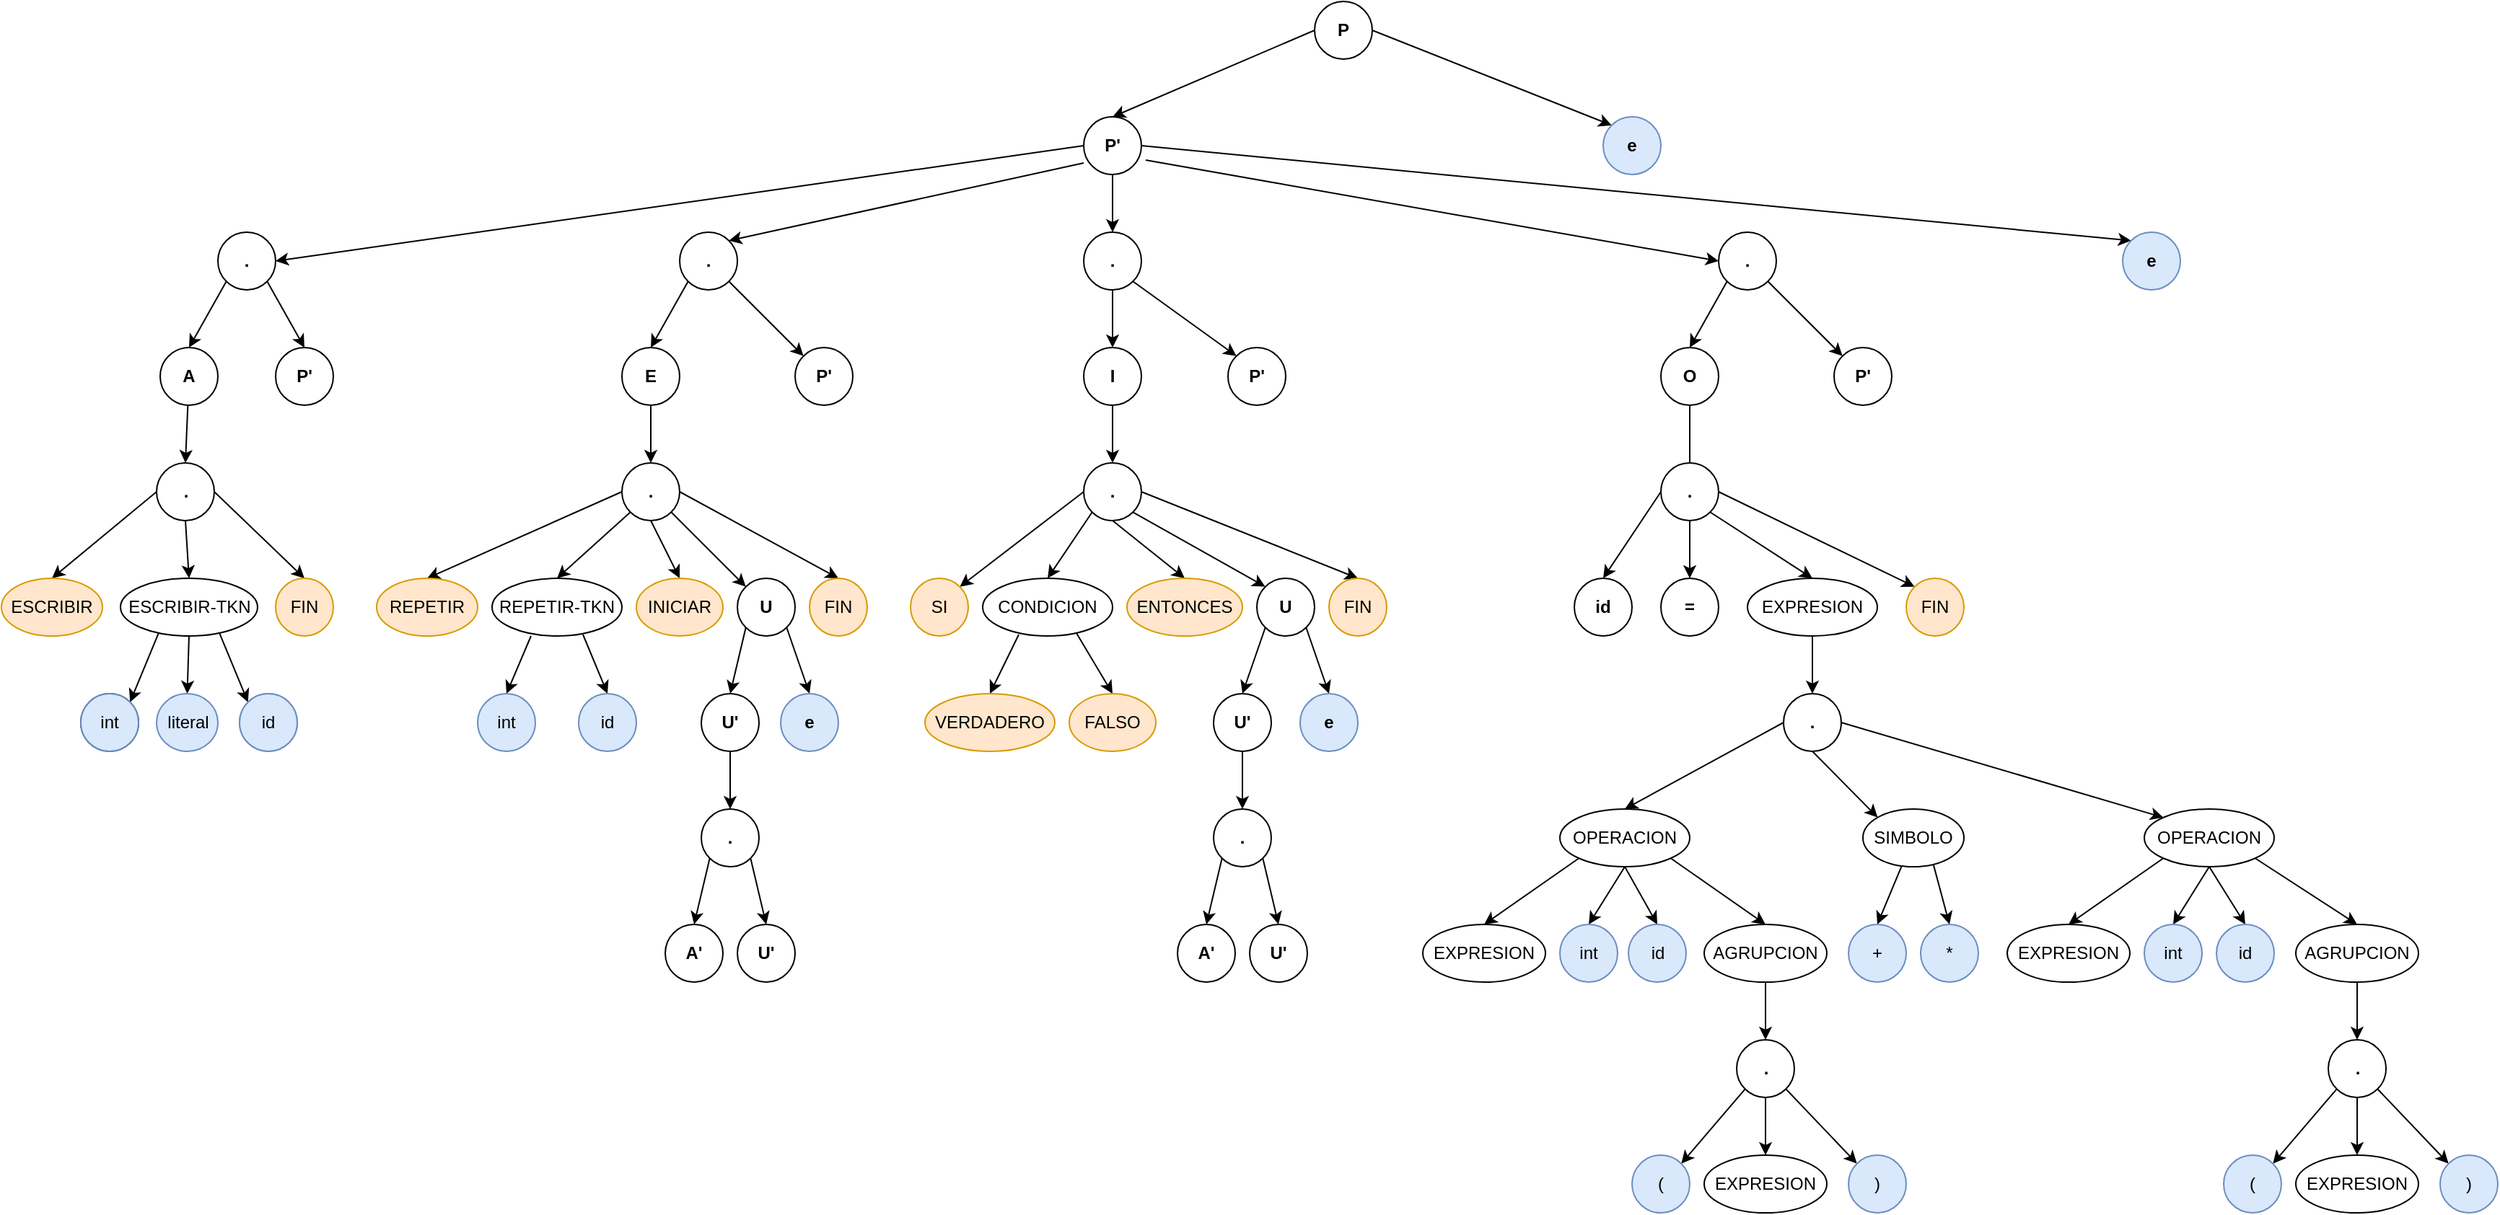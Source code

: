 <mxfile version="15.4.0" type="device"><diagram id="zsmlD6qf9b841eX2J9_j" name="Página-1"><mxGraphModel dx="1702" dy="494" grid="1" gridSize="10" guides="1" tooltips="1" connect="1" arrows="1" fold="1" page="1" pageScale="1" pageWidth="850" pageHeight="1100" math="0" shadow="0"><root><mxCell id="0"/><mxCell id="1" parent="0"/><mxCell id="cX7dGSH1_FlBRw3Nh-v5-21" style="rounded=0;orthogonalLoop=1;jettySize=auto;html=1;entryX=0.5;entryY=0;entryDx=0;entryDy=0;exitX=0;exitY=0.5;exitDx=0;exitDy=0;" edge="1" parent="1" source="cX7dGSH1_FlBRw3Nh-v5-1" target="cX7dGSH1_FlBRw3Nh-v5-20"><mxGeometry relative="1" as="geometry"/></mxCell><mxCell id="cX7dGSH1_FlBRw3Nh-v5-191" style="edgeStyle=none;rounded=0;orthogonalLoop=1;jettySize=auto;html=1;exitX=1;exitY=0.5;exitDx=0;exitDy=0;entryX=0;entryY=0;entryDx=0;entryDy=0;" edge="1" parent="1" source="cX7dGSH1_FlBRw3Nh-v5-1" target="cX7dGSH1_FlBRw3Nh-v5-190"><mxGeometry relative="1" as="geometry"/></mxCell><mxCell id="cX7dGSH1_FlBRw3Nh-v5-1" value="P" style="ellipse;whiteSpace=wrap;html=1;aspect=fixed;fontStyle=1" vertex="1" parent="1"><mxGeometry x="320" y="80" width="40" height="40" as="geometry"/></mxCell><mxCell id="cX7dGSH1_FlBRw3Nh-v5-126" style="edgeStyle=none;rounded=0;orthogonalLoop=1;jettySize=auto;html=1;exitX=0;exitY=0.5;exitDx=0;exitDy=0;entryX=0.5;entryY=0;entryDx=0;entryDy=0;" edge="1" parent="1" source="cX7dGSH1_FlBRw3Nh-v5-212" target="cX7dGSH1_FlBRw3Nh-v5-120"><mxGeometry relative="1" as="geometry"/></mxCell><mxCell id="cX7dGSH1_FlBRw3Nh-v5-127" style="edgeStyle=none;rounded=0;orthogonalLoop=1;jettySize=auto;html=1;exitX=0.5;exitY=1;exitDx=0;exitDy=0;entryX=0.5;entryY=0;entryDx=0;entryDy=0;startArrow=none;" edge="1" parent="1" source="cX7dGSH1_FlBRw3Nh-v5-212" target="cX7dGSH1_FlBRw3Nh-v5-121"><mxGeometry relative="1" as="geometry"><mxPoint x="600" y="360" as="sourcePoint"/></mxGeometry></mxCell><mxCell id="cX7dGSH1_FlBRw3Nh-v5-128" style="edgeStyle=none;rounded=0;orthogonalLoop=1;jettySize=auto;html=1;exitX=1;exitY=1;exitDx=0;exitDy=0;entryX=0.5;entryY=0;entryDx=0;entryDy=0;" edge="1" parent="1" source="cX7dGSH1_FlBRw3Nh-v5-212" target="cX7dGSH1_FlBRw3Nh-v5-122"><mxGeometry relative="1" as="geometry"/></mxCell><mxCell id="cX7dGSH1_FlBRw3Nh-v5-129" style="edgeStyle=none;rounded=0;orthogonalLoop=1;jettySize=auto;html=1;entryX=0;entryY=0;entryDx=0;entryDy=0;exitX=1;exitY=0.5;exitDx=0;exitDy=0;" edge="1" parent="1" source="cX7dGSH1_FlBRw3Nh-v5-212" target="cX7dGSH1_FlBRw3Nh-v5-123"><mxGeometry relative="1" as="geometry"/></mxCell><mxCell id="cX7dGSH1_FlBRw3Nh-v5-9" value="O" style="ellipse;whiteSpace=wrap;html=1;aspect=fixed;fontStyle=1" vertex="1" parent="1"><mxGeometry x="560" y="320" width="40" height="40" as="geometry"/></mxCell><mxCell id="cX7dGSH1_FlBRw3Nh-v5-10" value="P'" style="ellipse;whiteSpace=wrap;html=1;aspect=fixed;fontStyle=1" vertex="1" parent="1"><mxGeometry x="680" y="320" width="40" height="40" as="geometry"/></mxCell><mxCell id="cX7dGSH1_FlBRw3Nh-v5-97" style="edgeStyle=none;rounded=0;orthogonalLoop=1;jettySize=auto;html=1;exitX=0;exitY=0.5;exitDx=0;exitDy=0;entryX=1;entryY=0;entryDx=0;entryDy=0;" edge="1" parent="1" source="cX7dGSH1_FlBRw3Nh-v5-210" target="cX7dGSH1_FlBRw3Nh-v5-76"><mxGeometry relative="1" as="geometry"/></mxCell><mxCell id="cX7dGSH1_FlBRw3Nh-v5-98" style="edgeStyle=none;rounded=0;orthogonalLoop=1;jettySize=auto;html=1;exitX=0;exitY=1;exitDx=0;exitDy=0;entryX=0.5;entryY=0;entryDx=0;entryDy=0;" edge="1" parent="1" source="cX7dGSH1_FlBRw3Nh-v5-210" target="cX7dGSH1_FlBRw3Nh-v5-77"><mxGeometry relative="1" as="geometry"/></mxCell><mxCell id="cX7dGSH1_FlBRw3Nh-v5-99" style="edgeStyle=none;rounded=0;orthogonalLoop=1;jettySize=auto;html=1;exitX=0.5;exitY=1;exitDx=0;exitDy=0;entryX=0.5;entryY=0;entryDx=0;entryDy=0;" edge="1" parent="1" source="cX7dGSH1_FlBRw3Nh-v5-210" target="cX7dGSH1_FlBRw3Nh-v5-78"><mxGeometry relative="1" as="geometry"/></mxCell><mxCell id="cX7dGSH1_FlBRw3Nh-v5-100" style="edgeStyle=none;rounded=0;orthogonalLoop=1;jettySize=auto;html=1;entryX=0.5;entryY=0;entryDx=0;entryDy=0;exitX=1;exitY=0.5;exitDx=0;exitDy=0;" edge="1" parent="1" source="cX7dGSH1_FlBRw3Nh-v5-210" target="cX7dGSH1_FlBRw3Nh-v5-81"><mxGeometry relative="1" as="geometry"/></mxCell><mxCell id="cX7dGSH1_FlBRw3Nh-v5-101" style="edgeStyle=none;rounded=0;orthogonalLoop=1;jettySize=auto;html=1;exitX=1;exitY=1;exitDx=0;exitDy=0;entryX=0;entryY=0;entryDx=0;entryDy=0;" edge="1" parent="1" source="cX7dGSH1_FlBRw3Nh-v5-210" target="cX7dGSH1_FlBRw3Nh-v5-167"><mxGeometry relative="1" as="geometry"><mxPoint x="285.858" y="405.858" as="targetPoint"/></mxGeometry></mxCell><mxCell id="cX7dGSH1_FlBRw3Nh-v5-211" style="edgeStyle=none;rounded=0;orthogonalLoop=1;jettySize=auto;html=1;entryX=0.5;entryY=0;entryDx=0;entryDy=0;" edge="1" parent="1" source="cX7dGSH1_FlBRw3Nh-v5-11" target="cX7dGSH1_FlBRw3Nh-v5-210"><mxGeometry relative="1" as="geometry"/></mxCell><mxCell id="cX7dGSH1_FlBRw3Nh-v5-11" value="I" style="ellipse;whiteSpace=wrap;html=1;aspect=fixed;fontStyle=1" vertex="1" parent="1"><mxGeometry x="160" y="320" width="40" height="40" as="geometry"/></mxCell><mxCell id="cX7dGSH1_FlBRw3Nh-v5-60" style="edgeStyle=none;rounded=0;orthogonalLoop=1;jettySize=auto;html=1;entryX=0.5;entryY=0;entryDx=0;entryDy=0;exitX=0;exitY=1;exitDx=0;exitDy=0;" edge="1" parent="1" source="cX7dGSH1_FlBRw3Nh-v5-12" target="cX7dGSH1_FlBRw3Nh-v5-205"><mxGeometry relative="1" as="geometry"><mxPoint x="-70" y="514" as="sourcePoint"/><mxPoint x="-90" y="560" as="targetPoint"/></mxGeometry></mxCell><mxCell id="cX7dGSH1_FlBRw3Nh-v5-164" style="edgeStyle=none;rounded=0;orthogonalLoop=1;jettySize=auto;html=1;entryX=0.5;entryY=0;entryDx=0;entryDy=0;exitX=1;exitY=1;exitDx=0;exitDy=0;" edge="1" parent="1" source="cX7dGSH1_FlBRw3Nh-v5-12" target="cX7dGSH1_FlBRw3Nh-v5-69"><mxGeometry relative="1" as="geometry"><mxPoint x="-50" y="530" as="sourcePoint"/></mxGeometry></mxCell><mxCell id="cX7dGSH1_FlBRw3Nh-v5-12" value="U" style="ellipse;whiteSpace=wrap;html=1;aspect=fixed;fontStyle=1" vertex="1" parent="1"><mxGeometry x="-80" y="480" width="40" height="40" as="geometry"/></mxCell><mxCell id="cX7dGSH1_FlBRw3Nh-v5-34" style="edgeStyle=none;rounded=0;orthogonalLoop=1;jettySize=auto;html=1;exitX=0;exitY=0.5;exitDx=0;exitDy=0;entryX=0.5;entryY=0;entryDx=0;entryDy=0;" edge="1" parent="1" source="cX7dGSH1_FlBRw3Nh-v5-196" target="cX7dGSH1_FlBRw3Nh-v5-31"><mxGeometry relative="1" as="geometry"/></mxCell><mxCell id="cX7dGSH1_FlBRw3Nh-v5-36" style="edgeStyle=none;rounded=0;orthogonalLoop=1;jettySize=auto;html=1;exitX=0.5;exitY=1;exitDx=0;exitDy=0;entryX=0.5;entryY=0;entryDx=0;entryDy=0;" edge="1" parent="1" source="cX7dGSH1_FlBRw3Nh-v5-196" target="cX7dGSH1_FlBRw3Nh-v5-32"><mxGeometry relative="1" as="geometry"/></mxCell><mxCell id="cX7dGSH1_FlBRw3Nh-v5-37" style="edgeStyle=none;rounded=0;orthogonalLoop=1;jettySize=auto;html=1;exitX=1;exitY=0.5;exitDx=0;exitDy=0;entryX=0.5;entryY=0;entryDx=0;entryDy=0;" edge="1" parent="1" source="cX7dGSH1_FlBRw3Nh-v5-196" target="cX7dGSH1_FlBRw3Nh-v5-33"><mxGeometry relative="1" as="geometry"/></mxCell><mxCell id="cX7dGSH1_FlBRw3Nh-v5-197" style="edgeStyle=none;rounded=0;orthogonalLoop=1;jettySize=auto;html=1;entryX=0.5;entryY=0;entryDx=0;entryDy=0;" edge="1" parent="1" source="cX7dGSH1_FlBRw3Nh-v5-14" target="cX7dGSH1_FlBRw3Nh-v5-196"><mxGeometry relative="1" as="geometry"/></mxCell><mxCell id="cX7dGSH1_FlBRw3Nh-v5-14" value="A" style="ellipse;whiteSpace=wrap;html=1;aspect=fixed;fontStyle=1" vertex="1" parent="1"><mxGeometry x="-480" y="320" width="40" height="40" as="geometry"/></mxCell><mxCell id="cX7dGSH1_FlBRw3Nh-v5-15" value="P'" style="ellipse;whiteSpace=wrap;html=1;aspect=fixed;fontStyle=1" vertex="1" parent="1"><mxGeometry x="-400" y="320" width="40" height="40" as="geometry"/></mxCell><mxCell id="cX7dGSH1_FlBRw3Nh-v5-124" style="edgeStyle=none;rounded=0;orthogonalLoop=1;jettySize=auto;html=1;exitX=0;exitY=1;exitDx=0;exitDy=0;entryX=0.5;entryY=0;entryDx=0;entryDy=0;" edge="1" parent="1" source="cX7dGSH1_FlBRw3Nh-v5-16" target="cX7dGSH1_FlBRw3Nh-v5-9"><mxGeometry relative="1" as="geometry"/></mxCell><mxCell id="cX7dGSH1_FlBRw3Nh-v5-125" style="edgeStyle=none;rounded=0;orthogonalLoop=1;jettySize=auto;html=1;exitX=1;exitY=1;exitDx=0;exitDy=0;entryX=0;entryY=0;entryDx=0;entryDy=0;" edge="1" parent="1" source="cX7dGSH1_FlBRw3Nh-v5-16" target="cX7dGSH1_FlBRw3Nh-v5-10"><mxGeometry relative="1" as="geometry"/></mxCell><mxCell id="cX7dGSH1_FlBRw3Nh-v5-16" value="." style="ellipse;whiteSpace=wrap;html=1;aspect=fixed;fontStyle=1" vertex="1" parent="1"><mxGeometry x="600" y="240" width="40" height="40" as="geometry"/></mxCell><mxCell id="cX7dGSH1_FlBRw3Nh-v5-95" style="edgeStyle=none;rounded=0;orthogonalLoop=1;jettySize=auto;html=1;entryX=0.5;entryY=0;entryDx=0;entryDy=0;" edge="1" parent="1" source="cX7dGSH1_FlBRw3Nh-v5-17" target="cX7dGSH1_FlBRw3Nh-v5-11"><mxGeometry relative="1" as="geometry"/></mxCell><mxCell id="cX7dGSH1_FlBRw3Nh-v5-118" style="edgeStyle=none;rounded=0;orthogonalLoop=1;jettySize=auto;html=1;exitX=1;exitY=1;exitDx=0;exitDy=0;entryX=0;entryY=0;entryDx=0;entryDy=0;" edge="1" parent="1" source="cX7dGSH1_FlBRw3Nh-v5-17" target="cX7dGSH1_FlBRw3Nh-v5-94"><mxGeometry relative="1" as="geometry"/></mxCell><mxCell id="cX7dGSH1_FlBRw3Nh-v5-17" value="." style="ellipse;whiteSpace=wrap;html=1;aspect=fixed;fontStyle=1" vertex="1" parent="1"><mxGeometry x="160" y="240" width="40" height="40" as="geometry"/></mxCell><mxCell id="cX7dGSH1_FlBRw3Nh-v5-64" style="edgeStyle=none;rounded=0;orthogonalLoop=1;jettySize=auto;html=1;exitX=0;exitY=1;exitDx=0;exitDy=0;entryX=0.5;entryY=0;entryDx=0;entryDy=0;" edge="1" parent="1" source="cX7dGSH1_FlBRw3Nh-v5-18" target="cX7dGSH1_FlBRw3Nh-v5-43"><mxGeometry relative="1" as="geometry"/></mxCell><mxCell id="cX7dGSH1_FlBRw3Nh-v5-65" style="edgeStyle=none;rounded=0;orthogonalLoop=1;jettySize=auto;html=1;exitX=1;exitY=1;exitDx=0;exitDy=0;entryX=0;entryY=0;entryDx=0;entryDy=0;" edge="1" parent="1" source="cX7dGSH1_FlBRw3Nh-v5-18" target="cX7dGSH1_FlBRw3Nh-v5-44"><mxGeometry relative="1" as="geometry"/></mxCell><mxCell id="cX7dGSH1_FlBRw3Nh-v5-18" value="." style="ellipse;whiteSpace=wrap;html=1;aspect=fixed;fontStyle=1" vertex="1" parent="1"><mxGeometry x="-120" y="240" width="40" height="40" as="geometry"/></mxCell><mxCell id="cX7dGSH1_FlBRw3Nh-v5-38" style="edgeStyle=none;rounded=0;orthogonalLoop=1;jettySize=auto;html=1;exitX=0;exitY=1;exitDx=0;exitDy=0;entryX=0.5;entryY=0;entryDx=0;entryDy=0;" edge="1" parent="1" source="cX7dGSH1_FlBRw3Nh-v5-19" target="cX7dGSH1_FlBRw3Nh-v5-14"><mxGeometry relative="1" as="geometry"/></mxCell><mxCell id="cX7dGSH1_FlBRw3Nh-v5-39" style="edgeStyle=none;rounded=0;orthogonalLoop=1;jettySize=auto;html=1;exitX=1;exitY=1;exitDx=0;exitDy=0;entryX=0.5;entryY=0;entryDx=0;entryDy=0;" edge="1" parent="1" source="cX7dGSH1_FlBRw3Nh-v5-19" target="cX7dGSH1_FlBRw3Nh-v5-15"><mxGeometry relative="1" as="geometry"/></mxCell><mxCell id="cX7dGSH1_FlBRw3Nh-v5-19" value="." style="ellipse;whiteSpace=wrap;html=1;aspect=fixed;fontStyle=1" vertex="1" parent="1"><mxGeometry x="-440" y="240" width="40" height="40" as="geometry"/></mxCell><mxCell id="cX7dGSH1_FlBRw3Nh-v5-22" style="edgeStyle=none;rounded=0;orthogonalLoop=1;jettySize=auto;html=1;entryX=1;entryY=0;entryDx=0;entryDy=0;exitX=0;exitY=0.8;exitDx=0;exitDy=0;exitPerimeter=0;" edge="1" parent="1" source="cX7dGSH1_FlBRw3Nh-v5-20" target="cX7dGSH1_FlBRw3Nh-v5-18"><mxGeometry relative="1" as="geometry"><mxPoint x="120" y="220" as="sourcePoint"/></mxGeometry></mxCell><mxCell id="cX7dGSH1_FlBRw3Nh-v5-23" style="edgeStyle=none;rounded=0;orthogonalLoop=1;jettySize=auto;html=1;entryX=1;entryY=0.5;entryDx=0;entryDy=0;exitX=0;exitY=0.5;exitDx=0;exitDy=0;" edge="1" parent="1" source="cX7dGSH1_FlBRw3Nh-v5-20" target="cX7dGSH1_FlBRw3Nh-v5-19"><mxGeometry relative="1" as="geometry"/></mxCell><mxCell id="cX7dGSH1_FlBRw3Nh-v5-24" style="edgeStyle=none;rounded=0;orthogonalLoop=1;jettySize=auto;html=1;exitX=0.5;exitY=1;exitDx=0;exitDy=0;entryX=0.5;entryY=0;entryDx=0;entryDy=0;" edge="1" parent="1" source="cX7dGSH1_FlBRw3Nh-v5-20" target="cX7dGSH1_FlBRw3Nh-v5-17"><mxGeometry relative="1" as="geometry"/></mxCell><mxCell id="cX7dGSH1_FlBRw3Nh-v5-25" style="edgeStyle=none;rounded=0;orthogonalLoop=1;jettySize=auto;html=1;entryX=0;entryY=0.5;entryDx=0;entryDy=0;exitX=1.075;exitY=0.75;exitDx=0;exitDy=0;exitPerimeter=0;" edge="1" parent="1" source="cX7dGSH1_FlBRw3Nh-v5-20" target="cX7dGSH1_FlBRw3Nh-v5-16"><mxGeometry relative="1" as="geometry"/></mxCell><mxCell id="cX7dGSH1_FlBRw3Nh-v5-162" style="edgeStyle=none;rounded=0;orthogonalLoop=1;jettySize=auto;html=1;exitX=1;exitY=0.5;exitDx=0;exitDy=0;entryX=0;entryY=0;entryDx=0;entryDy=0;" edge="1" parent="1" source="cX7dGSH1_FlBRw3Nh-v5-20" target="cX7dGSH1_FlBRw3Nh-v5-161"><mxGeometry relative="1" as="geometry"><mxPoint x="740" y="240" as="targetPoint"/></mxGeometry></mxCell><mxCell id="cX7dGSH1_FlBRw3Nh-v5-20" value="P'" style="ellipse;whiteSpace=wrap;html=1;aspect=fixed;fontStyle=1" vertex="1" parent="1"><mxGeometry x="160" y="160" width="40" height="40" as="geometry"/></mxCell><mxCell id="cX7dGSH1_FlBRw3Nh-v5-31" value="ESCRIBIR" style="ellipse;whiteSpace=wrap;html=1;shadow=0;fontFamily=Helvetica;fontSize=12;fontColor=#000000;align=center;strokeColor=#d79b00;fillColor=#ffe6cc;" vertex="1" parent="1"><mxGeometry x="-590" y="480" width="70" height="40" as="geometry"/></mxCell><mxCell id="cX7dGSH1_FlBRw3Nh-v5-51" style="edgeStyle=none;rounded=0;orthogonalLoop=1;jettySize=auto;html=1;exitX=0.25;exitY=1;exitDx=0;exitDy=0;entryX=1;entryY=0;entryDx=0;entryDy=0;" edge="1" parent="1" source="cX7dGSH1_FlBRw3Nh-v5-32" target="cX7dGSH1_FlBRw3Nh-v5-56"><mxGeometry relative="1" as="geometry"/></mxCell><mxCell id="cX7dGSH1_FlBRw3Nh-v5-52" style="edgeStyle=none;rounded=0;orthogonalLoop=1;jettySize=auto;html=1;exitX=0.5;exitY=1;exitDx=0;exitDy=0;entryX=0.5;entryY=0;entryDx=0;entryDy=0;" edge="1" parent="1" source="cX7dGSH1_FlBRw3Nh-v5-32" target="cX7dGSH1_FlBRw3Nh-v5-48"><mxGeometry relative="1" as="geometry"/></mxCell><mxCell id="cX7dGSH1_FlBRw3Nh-v5-53" style="edgeStyle=none;rounded=0;orthogonalLoop=1;jettySize=auto;html=1;exitX=0.75;exitY=1;exitDx=0;exitDy=0;entryX=0;entryY=0;entryDx=0;entryDy=0;" edge="1" parent="1" source="cX7dGSH1_FlBRw3Nh-v5-32" target="cX7dGSH1_FlBRw3Nh-v5-61"><mxGeometry relative="1" as="geometry"/></mxCell><mxCell id="cX7dGSH1_FlBRw3Nh-v5-32" value="ESCRIBIR-TKN" style="ellipse;whiteSpace=wrap;html=1;shadow=0;fontFamily=Helvetica;fontSize=12;fontColor=#000000;align=center;strokeColor=#000000;fillColor=#ffffff;gradientColor=#ffffff;" vertex="1" parent="1"><mxGeometry x="-507.5" y="480" width="95" height="40" as="geometry"/></mxCell><mxCell id="cX7dGSH1_FlBRw3Nh-v5-33" value="FIN" style="ellipse;whiteSpace=wrap;html=1;shadow=0;fontFamily=Helvetica;fontSize=12;fontColor=#000000;align=center;strokeColor=#d79b00;fillColor=#ffe6cc;" vertex="1" parent="1"><mxGeometry x="-400" y="480" width="40" height="40" as="geometry"/></mxCell><mxCell id="cX7dGSH1_FlBRw3Nh-v5-40" style="edgeStyle=none;rounded=0;orthogonalLoop=1;jettySize=auto;html=1;exitX=0;exitY=0.5;exitDx=0;exitDy=0;entryX=0.5;entryY=0;entryDx=0;entryDy=0;" edge="1" parent="1" source="cX7dGSH1_FlBRw3Nh-v5-198" target="cX7dGSH1_FlBRw3Nh-v5-45"><mxGeometry relative="1" as="geometry"/></mxCell><mxCell id="cX7dGSH1_FlBRw3Nh-v5-41" style="edgeStyle=none;rounded=0;orthogonalLoop=1;jettySize=auto;html=1;exitX=0;exitY=1;exitDx=0;exitDy=0;entryX=0.5;entryY=0;entryDx=0;entryDy=0;" edge="1" parent="1" source="cX7dGSH1_FlBRw3Nh-v5-198" target="cX7dGSH1_FlBRw3Nh-v5-46"><mxGeometry relative="1" as="geometry"/></mxCell><mxCell id="cX7dGSH1_FlBRw3Nh-v5-42" style="edgeStyle=none;rounded=0;orthogonalLoop=1;jettySize=auto;html=1;exitX=0.5;exitY=1;exitDx=0;exitDy=0;entryX=0.5;entryY=0;entryDx=0;entryDy=0;" edge="1" parent="1" source="cX7dGSH1_FlBRw3Nh-v5-198" target="cX7dGSH1_FlBRw3Nh-v5-47"><mxGeometry relative="1" as="geometry"/></mxCell><mxCell id="cX7dGSH1_FlBRw3Nh-v5-74" style="edgeStyle=none;rounded=0;orthogonalLoop=1;jettySize=auto;html=1;exitX=1;exitY=1;exitDx=0;exitDy=0;entryX=0;entryY=0;entryDx=0;entryDy=0;" edge="1" parent="1" source="cX7dGSH1_FlBRw3Nh-v5-198" target="cX7dGSH1_FlBRw3Nh-v5-12"><mxGeometry relative="1" as="geometry"/></mxCell><mxCell id="cX7dGSH1_FlBRw3Nh-v5-75" style="edgeStyle=none;rounded=0;orthogonalLoop=1;jettySize=auto;html=1;entryX=0.5;entryY=0;entryDx=0;entryDy=0;exitX=1;exitY=0.5;exitDx=0;exitDy=0;" edge="1" parent="1" source="cX7dGSH1_FlBRw3Nh-v5-198" target="cX7dGSH1_FlBRw3Nh-v5-58"><mxGeometry relative="1" as="geometry"/></mxCell><mxCell id="cX7dGSH1_FlBRw3Nh-v5-200" style="edgeStyle=none;rounded=0;orthogonalLoop=1;jettySize=auto;html=1;entryX=0.5;entryY=0;entryDx=0;entryDy=0;" edge="1" parent="1" source="cX7dGSH1_FlBRw3Nh-v5-43" target="cX7dGSH1_FlBRw3Nh-v5-198"><mxGeometry relative="1" as="geometry"/></mxCell><mxCell id="cX7dGSH1_FlBRw3Nh-v5-43" value="E" style="ellipse;whiteSpace=wrap;html=1;aspect=fixed;fontStyle=1" vertex="1" parent="1"><mxGeometry x="-160" y="320" width="40" height="40" as="geometry"/></mxCell><mxCell id="cX7dGSH1_FlBRw3Nh-v5-44" value="P'" style="ellipse;whiteSpace=wrap;html=1;aspect=fixed;fontStyle=1" vertex="1" parent="1"><mxGeometry x="-40" y="320" width="40" height="40" as="geometry"/></mxCell><mxCell id="cX7dGSH1_FlBRw3Nh-v5-45" value="REPETIR" style="ellipse;whiteSpace=wrap;html=1;shadow=0;fontFamily=Helvetica;fontSize=12;fontColor=#000000;align=center;strokeColor=#d79b00;fillColor=#ffe6cc;" vertex="1" parent="1"><mxGeometry x="-330" y="480" width="70" height="40" as="geometry"/></mxCell><mxCell id="cX7dGSH1_FlBRw3Nh-v5-148" style="edgeStyle=none;rounded=0;orthogonalLoop=1;jettySize=auto;html=1;exitX=0.3;exitY=1;exitDx=0;exitDy=0;entryX=0.5;entryY=0;entryDx=0;entryDy=0;exitPerimeter=0;" edge="1" parent="1" source="cX7dGSH1_FlBRw3Nh-v5-46" target="cX7dGSH1_FlBRw3Nh-v5-62"><mxGeometry relative="1" as="geometry"/></mxCell><mxCell id="cX7dGSH1_FlBRw3Nh-v5-149" style="edgeStyle=none;rounded=0;orthogonalLoop=1;jettySize=auto;html=1;entryX=0.5;entryY=0;entryDx=0;entryDy=0;exitX=0.7;exitY=0.975;exitDx=0;exitDy=0;exitPerimeter=0;" edge="1" parent="1" source="cX7dGSH1_FlBRw3Nh-v5-46" target="cX7dGSH1_FlBRw3Nh-v5-63"><mxGeometry relative="1" as="geometry"/></mxCell><mxCell id="cX7dGSH1_FlBRw3Nh-v5-46" value="REPETIR-TKN" style="ellipse;whiteSpace=wrap;html=1;shadow=0;fontFamily=Helvetica;fontSize=12;fontColor=#000000;align=center;strokeColor=#000000;fillColor=#ffffff;gradientColor=#ffffff;" vertex="1" parent="1"><mxGeometry x="-250" y="480" width="90" height="40" as="geometry"/></mxCell><mxCell id="cX7dGSH1_FlBRw3Nh-v5-47" value="INICIAR" style="ellipse;whiteSpace=wrap;html=1;shadow=0;fontFamily=Helvetica;fontSize=12;fontColor=#000000;align=center;strokeColor=#d79b00;fillColor=#ffe6cc;" vertex="1" parent="1"><mxGeometry x="-150" y="480" width="60" height="40" as="geometry"/></mxCell><mxCell id="cX7dGSH1_FlBRw3Nh-v5-48" value="literal" style="ellipse;whiteSpace=wrap;html=1;shadow=0;fontFamily=Helvetica;fontSize=12;align=center;strokeColor=#6c8ebf;fillColor=#dae8fc;" vertex="1" parent="1"><mxGeometry x="-482.5" y="560" width="42.5" height="40" as="geometry"/></mxCell><mxCell id="cX7dGSH1_FlBRw3Nh-v5-49" value="int" style="ellipse;whiteSpace=wrap;html=1;shadow=0;fontFamily=Helvetica;fontSize=12;fontColor=#000000;align=center;strokeColor=#000000;fillColor=#ffffff;" vertex="1" parent="1"><mxGeometry x="-535" y="560" width="40" height="40" as="geometry"/></mxCell><mxCell id="cX7dGSH1_FlBRw3Nh-v5-50" value="id" style="ellipse;whiteSpace=wrap;html=1;shadow=0;fontFamily=Helvetica;fontSize=12;align=center;strokeColor=#6c8ebf;fillColor=#dae8fc;" vertex="1" parent="1"><mxGeometry x="-425" y="560" width="40" height="40" as="geometry"/></mxCell><mxCell id="cX7dGSH1_FlBRw3Nh-v5-56" value="int" style="ellipse;whiteSpace=wrap;html=1;shadow=0;fontFamily=Helvetica;fontSize=12;align=center;strokeColor=#6c8ebf;fillColor=#dae8fc;" vertex="1" parent="1"><mxGeometry x="-535" y="560" width="40" height="40" as="geometry"/></mxCell><mxCell id="cX7dGSH1_FlBRw3Nh-v5-58" value="FIN" style="ellipse;whiteSpace=wrap;html=1;shadow=0;fontFamily=Helvetica;fontSize=12;fontColor=#000000;align=center;strokeColor=#d79b00;fillColor=#ffe6cc;" vertex="1" parent="1"><mxGeometry x="-30" y="480" width="40" height="40" as="geometry"/></mxCell><mxCell id="cX7dGSH1_FlBRw3Nh-v5-61" value="id" style="ellipse;whiteSpace=wrap;html=1;shadow=0;fontFamily=Helvetica;fontSize=12;align=center;strokeColor=#6c8ebf;fillColor=#dae8fc;" vertex="1" parent="1"><mxGeometry x="-425" y="560" width="40" height="40" as="geometry"/></mxCell><mxCell id="cX7dGSH1_FlBRw3Nh-v5-62" value="int" style="ellipse;whiteSpace=wrap;html=1;shadow=0;fontFamily=Helvetica;fontSize=12;align=center;strokeColor=#6c8ebf;fillColor=#dae8fc;" vertex="1" parent="1"><mxGeometry x="-260" y="560" width="40" height="40" as="geometry"/></mxCell><mxCell id="cX7dGSH1_FlBRw3Nh-v5-63" value="id" style="ellipse;whiteSpace=wrap;html=1;shadow=0;fontFamily=Helvetica;fontSize=12;align=center;strokeColor=#6c8ebf;fillColor=#dae8fc;" vertex="1" parent="1"><mxGeometry x="-190" y="560" width="40" height="40" as="geometry"/></mxCell><mxCell id="cX7dGSH1_FlBRw3Nh-v5-69" value="e" style="ellipse;whiteSpace=wrap;html=1;aspect=fixed;fontStyle=1;fillColor=#dae8fc;strokeColor=#6c8ebf;" vertex="1" parent="1"><mxGeometry x="-50" y="560" width="40" height="40" as="geometry"/></mxCell><mxCell id="cX7dGSH1_FlBRw3Nh-v5-76" value="SI" style="ellipse;whiteSpace=wrap;html=1;shadow=0;fontFamily=Helvetica;fontSize=12;fontColor=#000000;align=center;strokeColor=#d79b00;fillColor=#ffe6cc;" vertex="1" parent="1"><mxGeometry x="40" y="480" width="40" height="40" as="geometry"/></mxCell><mxCell id="cX7dGSH1_FlBRw3Nh-v5-91" style="edgeStyle=none;rounded=0;orthogonalLoop=1;jettySize=auto;html=1;exitX=0.278;exitY=0.975;exitDx=0;exitDy=0;entryX=0.5;entryY=0;entryDx=0;entryDy=0;exitPerimeter=0;" edge="1" parent="1" source="cX7dGSH1_FlBRw3Nh-v5-77" target="cX7dGSH1_FlBRw3Nh-v5-89"><mxGeometry relative="1" as="geometry"/></mxCell><mxCell id="cX7dGSH1_FlBRw3Nh-v5-92" style="edgeStyle=none;rounded=0;orthogonalLoop=1;jettySize=auto;html=1;exitX=0.722;exitY=0.95;exitDx=0;exitDy=0;entryX=0.5;entryY=0;entryDx=0;entryDy=0;exitPerimeter=0;" edge="1" parent="1" source="cX7dGSH1_FlBRw3Nh-v5-77" target="cX7dGSH1_FlBRw3Nh-v5-90"><mxGeometry relative="1" as="geometry"/></mxCell><mxCell id="cX7dGSH1_FlBRw3Nh-v5-77" value="CONDICION" style="ellipse;whiteSpace=wrap;html=1;shadow=0;fontFamily=Helvetica;fontSize=12;fontColor=#000000;align=center;strokeColor=#000000;fillColor=#ffffff;gradientColor=#ffffff;" vertex="1" parent="1"><mxGeometry x="90" y="480" width="90" height="40" as="geometry"/></mxCell><mxCell id="cX7dGSH1_FlBRw3Nh-v5-78" value="ENTONCES" style="ellipse;whiteSpace=wrap;html=1;shadow=0;fontFamily=Helvetica;fontSize=12;fontColor=#000000;align=center;strokeColor=#d79b00;fillColor=#ffe6cc;" vertex="1" parent="1"><mxGeometry x="190" y="480" width="80" height="40" as="geometry"/></mxCell><mxCell id="cX7dGSH1_FlBRw3Nh-v5-81" value="FIN" style="ellipse;whiteSpace=wrap;html=1;shadow=0;fontFamily=Helvetica;fontSize=12;fontColor=#000000;align=center;strokeColor=#d79b00;fillColor=#ffe6cc;" vertex="1" parent="1"><mxGeometry x="330" y="480" width="40" height="40" as="geometry"/></mxCell><mxCell id="cX7dGSH1_FlBRw3Nh-v5-89" value="VERDADERO" style="ellipse;whiteSpace=wrap;html=1;shadow=0;fontFamily=Helvetica;fontSize=12;fontColor=#000000;align=center;strokeColor=#d79b00;fillColor=#ffe6cc;" vertex="1" parent="1"><mxGeometry x="50" y="560" width="90" height="40" as="geometry"/></mxCell><mxCell id="cX7dGSH1_FlBRw3Nh-v5-90" value="FALSO" style="ellipse;whiteSpace=wrap;html=1;shadow=0;fontFamily=Helvetica;fontSize=12;fontColor=#000000;align=center;strokeColor=#d79b00;fillColor=#ffe6cc;" vertex="1" parent="1"><mxGeometry x="150" y="560" width="60" height="40" as="geometry"/></mxCell><mxCell id="cX7dGSH1_FlBRw3Nh-v5-94" value="P'" style="ellipse;whiteSpace=wrap;html=1;aspect=fixed;fontStyle=1" vertex="1" parent="1"><mxGeometry x="260" y="320" width="40" height="40" as="geometry"/></mxCell><mxCell id="cX7dGSH1_FlBRw3Nh-v5-120" value="id" style="ellipse;whiteSpace=wrap;html=1;aspect=fixed;fontStyle=1" vertex="1" parent="1"><mxGeometry x="500" y="480" width="40" height="40" as="geometry"/></mxCell><mxCell id="cX7dGSH1_FlBRw3Nh-v5-121" value="=" style="ellipse;whiteSpace=wrap;html=1;aspect=fixed;fontStyle=1" vertex="1" parent="1"><mxGeometry x="560" y="480" width="40" height="40" as="geometry"/></mxCell><mxCell id="cX7dGSH1_FlBRw3Nh-v5-133" style="edgeStyle=none;rounded=0;orthogonalLoop=1;jettySize=auto;html=1;exitX=0;exitY=0.5;exitDx=0;exitDy=0;entryX=0.5;entryY=0;entryDx=0;entryDy=0;" edge="1" parent="1" source="cX7dGSH1_FlBRw3Nh-v5-214" target="cX7dGSH1_FlBRw3Nh-v5-130"><mxGeometry relative="1" as="geometry"/></mxCell><mxCell id="cX7dGSH1_FlBRw3Nh-v5-134" style="edgeStyle=none;rounded=0;orthogonalLoop=1;jettySize=auto;html=1;entryX=0;entryY=0;entryDx=0;entryDy=0;exitX=0.5;exitY=1;exitDx=0;exitDy=0;" edge="1" parent="1" source="cX7dGSH1_FlBRw3Nh-v5-214" target="cX7dGSH1_FlBRw3Nh-v5-132"><mxGeometry relative="1" as="geometry"/></mxCell><mxCell id="cX7dGSH1_FlBRw3Nh-v5-135" style="edgeStyle=none;rounded=0;orthogonalLoop=1;jettySize=auto;html=1;exitX=1;exitY=0.5;exitDx=0;exitDy=0;entryX=0;entryY=0;entryDx=0;entryDy=0;" edge="1" parent="1" source="cX7dGSH1_FlBRw3Nh-v5-214" target="cX7dGSH1_FlBRw3Nh-v5-156"><mxGeometry relative="1" as="geometry"><mxPoint x="785" y="560" as="targetPoint"/></mxGeometry></mxCell><mxCell id="cX7dGSH1_FlBRw3Nh-v5-215" style="edgeStyle=none;rounded=0;orthogonalLoop=1;jettySize=auto;html=1;entryX=0.5;entryY=0;entryDx=0;entryDy=0;" edge="1" parent="1" source="cX7dGSH1_FlBRw3Nh-v5-122" target="cX7dGSH1_FlBRw3Nh-v5-214"><mxGeometry relative="1" as="geometry"/></mxCell><mxCell id="cX7dGSH1_FlBRw3Nh-v5-122" value="EXPRESION" style="ellipse;whiteSpace=wrap;html=1;shadow=0;fontFamily=Helvetica;fontSize=12;fontColor=#000000;align=center;strokeColor=#000000;fillColor=#ffffff;gradientColor=#ffffff;" vertex="1" parent="1"><mxGeometry x="620" y="480" width="90" height="40" as="geometry"/></mxCell><mxCell id="cX7dGSH1_FlBRw3Nh-v5-123" value="FIN" style="ellipse;whiteSpace=wrap;html=1;shadow=0;fontFamily=Helvetica;fontSize=12;fontColor=#000000;align=center;strokeColor=#d79b00;fillColor=#ffe6cc;" vertex="1" parent="1"><mxGeometry x="730" y="480" width="40" height="40" as="geometry"/></mxCell><mxCell id="cX7dGSH1_FlBRw3Nh-v5-141" style="edgeStyle=none;rounded=0;orthogonalLoop=1;jettySize=auto;html=1;entryX=0.5;entryY=0;entryDx=0;entryDy=0;exitX=1;exitY=1;exitDx=0;exitDy=0;" edge="1" parent="1" source="cX7dGSH1_FlBRw3Nh-v5-130" target="cX7dGSH1_FlBRw3Nh-v5-137"><mxGeometry relative="1" as="geometry"/></mxCell><mxCell id="cX7dGSH1_FlBRw3Nh-v5-142" style="edgeStyle=none;rounded=0;orthogonalLoop=1;jettySize=auto;html=1;exitX=0.5;exitY=1;exitDx=0;exitDy=0;entryX=0.5;entryY=0;entryDx=0;entryDy=0;" edge="1" parent="1" source="cX7dGSH1_FlBRw3Nh-v5-130" target="cX7dGSH1_FlBRw3Nh-v5-138"><mxGeometry relative="1" as="geometry"/></mxCell><mxCell id="cX7dGSH1_FlBRw3Nh-v5-143" style="edgeStyle=none;rounded=0;orthogonalLoop=1;jettySize=auto;html=1;exitX=0.5;exitY=1;exitDx=0;exitDy=0;entryX=0.5;entryY=0;entryDx=0;entryDy=0;" edge="1" parent="1" source="cX7dGSH1_FlBRw3Nh-v5-130" target="cX7dGSH1_FlBRw3Nh-v5-139"><mxGeometry relative="1" as="geometry"/></mxCell><mxCell id="cX7dGSH1_FlBRw3Nh-v5-150" style="edgeStyle=none;rounded=0;orthogonalLoop=1;jettySize=auto;html=1;exitX=0;exitY=1;exitDx=0;exitDy=0;entryX=0.5;entryY=0;entryDx=0;entryDy=0;" edge="1" parent="1" source="cX7dGSH1_FlBRw3Nh-v5-130" target="cX7dGSH1_FlBRw3Nh-v5-136"><mxGeometry relative="1" as="geometry"/></mxCell><mxCell id="cX7dGSH1_FlBRw3Nh-v5-130" value="OPERACION" style="ellipse;whiteSpace=wrap;html=1;shadow=0;fontFamily=Helvetica;fontSize=12;fontColor=#000000;align=center;strokeColor=#000000;fillColor=#ffffff;gradientColor=#ffffff;" vertex="1" parent="1"><mxGeometry x="490" y="640" width="90" height="40" as="geometry"/></mxCell><mxCell id="cX7dGSH1_FlBRw3Nh-v5-146" style="edgeStyle=none;rounded=0;orthogonalLoop=1;jettySize=auto;html=1;entryX=0.5;entryY=0;entryDx=0;entryDy=0;" edge="1" parent="1" source="cX7dGSH1_FlBRw3Nh-v5-132" target="cX7dGSH1_FlBRw3Nh-v5-144"><mxGeometry relative="1" as="geometry"/></mxCell><mxCell id="cX7dGSH1_FlBRw3Nh-v5-147" style="edgeStyle=none;rounded=0;orthogonalLoop=1;jettySize=auto;html=1;exitX=0.7;exitY=0.975;exitDx=0;exitDy=0;entryX=0.5;entryY=0;entryDx=0;entryDy=0;exitPerimeter=0;" edge="1" parent="1" source="cX7dGSH1_FlBRw3Nh-v5-132" target="cX7dGSH1_FlBRw3Nh-v5-145"><mxGeometry relative="1" as="geometry"/></mxCell><mxCell id="cX7dGSH1_FlBRw3Nh-v5-132" value="SIMBOLO" style="ellipse;whiteSpace=wrap;html=1;shadow=0;fontFamily=Helvetica;fontSize=12;fontColor=#000000;align=center;strokeColor=#000000;fillColor=#ffffff;gradientColor=#ffffff;" vertex="1" parent="1"><mxGeometry x="700" y="640" width="70" height="40" as="geometry"/></mxCell><mxCell id="cX7dGSH1_FlBRw3Nh-v5-136" value="EXPRESION" style="ellipse;whiteSpace=wrap;html=1;shadow=0;fontFamily=Helvetica;fontSize=12;fontColor=#000000;align=center;strokeColor=#000000;fillColor=#ffffff;gradientColor=#ffffff;" vertex="1" parent="1"><mxGeometry x="395" y="720" width="85" height="40" as="geometry"/></mxCell><mxCell id="cX7dGSH1_FlBRw3Nh-v5-178" style="edgeStyle=none;rounded=0;orthogonalLoop=1;jettySize=auto;html=1;exitX=0;exitY=1;exitDx=0;exitDy=0;entryX=1;entryY=0;entryDx=0;entryDy=0;" edge="1" parent="1" source="cX7dGSH1_FlBRw3Nh-v5-216" target="cX7dGSH1_FlBRw3Nh-v5-175"><mxGeometry relative="1" as="geometry"/></mxCell><mxCell id="cX7dGSH1_FlBRw3Nh-v5-179" style="edgeStyle=none;rounded=0;orthogonalLoop=1;jettySize=auto;html=1;exitX=1;exitY=1;exitDx=0;exitDy=0;entryX=0;entryY=0;entryDx=0;entryDy=0;" edge="1" parent="1" source="cX7dGSH1_FlBRw3Nh-v5-216" target="cX7dGSH1_FlBRw3Nh-v5-174"><mxGeometry relative="1" as="geometry"/></mxCell><mxCell id="cX7dGSH1_FlBRw3Nh-v5-218" style="edgeStyle=none;rounded=0;orthogonalLoop=1;jettySize=auto;html=1;entryX=0.5;entryY=0;entryDx=0;entryDy=0;" edge="1" parent="1" source="cX7dGSH1_FlBRw3Nh-v5-137" target="cX7dGSH1_FlBRw3Nh-v5-216"><mxGeometry relative="1" as="geometry"/></mxCell><mxCell id="cX7dGSH1_FlBRw3Nh-v5-137" value="AGRUPCION" style="ellipse;whiteSpace=wrap;html=1;shadow=0;fontFamily=Helvetica;fontSize=12;fontColor=#000000;align=center;strokeColor=#000000;fillColor=#ffffff;gradientColor=#ffffff;" vertex="1" parent="1"><mxGeometry x="590" y="720" width="85" height="40" as="geometry"/></mxCell><mxCell id="cX7dGSH1_FlBRw3Nh-v5-138" value="int" style="ellipse;whiteSpace=wrap;html=1;shadow=0;fontFamily=Helvetica;fontSize=12;align=center;strokeColor=#6c8ebf;fillColor=#dae8fc;" vertex="1" parent="1"><mxGeometry x="490" y="720" width="40" height="40" as="geometry"/></mxCell><mxCell id="cX7dGSH1_FlBRw3Nh-v5-139" value="id" style="ellipse;whiteSpace=wrap;html=1;shadow=0;fontFamily=Helvetica;fontSize=12;align=center;strokeColor=#6c8ebf;fillColor=#dae8fc;" vertex="1" parent="1"><mxGeometry x="537.5" y="720" width="40" height="40" as="geometry"/></mxCell><mxCell id="cX7dGSH1_FlBRw3Nh-v5-144" value="+" style="ellipse;whiteSpace=wrap;html=1;shadow=0;fontFamily=Helvetica;fontSize=12;align=center;strokeColor=#6c8ebf;fillColor=#dae8fc;" vertex="1" parent="1"><mxGeometry x="690" y="720" width="40" height="40" as="geometry"/></mxCell><mxCell id="cX7dGSH1_FlBRw3Nh-v5-145" value="*" style="ellipse;whiteSpace=wrap;html=1;shadow=0;fontFamily=Helvetica;fontSize=12;align=center;strokeColor=#6c8ebf;fillColor=#dae8fc;" vertex="1" parent="1"><mxGeometry x="740" y="720" width="40" height="40" as="geometry"/></mxCell><mxCell id="cX7dGSH1_FlBRw3Nh-v5-152" style="edgeStyle=none;rounded=0;orthogonalLoop=1;jettySize=auto;html=1;entryX=0.5;entryY=0;entryDx=0;entryDy=0;exitX=1;exitY=1;exitDx=0;exitDy=0;" edge="1" parent="1" source="cX7dGSH1_FlBRw3Nh-v5-156" target="cX7dGSH1_FlBRw3Nh-v5-158"><mxGeometry relative="1" as="geometry"/></mxCell><mxCell id="cX7dGSH1_FlBRw3Nh-v5-153" style="edgeStyle=none;rounded=0;orthogonalLoop=1;jettySize=auto;html=1;exitX=0.5;exitY=1;exitDx=0;exitDy=0;entryX=0.5;entryY=0;entryDx=0;entryDy=0;" edge="1" parent="1" source="cX7dGSH1_FlBRw3Nh-v5-156" target="cX7dGSH1_FlBRw3Nh-v5-159"><mxGeometry relative="1" as="geometry"/></mxCell><mxCell id="cX7dGSH1_FlBRw3Nh-v5-154" style="edgeStyle=none;rounded=0;orthogonalLoop=1;jettySize=auto;html=1;exitX=0.5;exitY=1;exitDx=0;exitDy=0;entryX=0.5;entryY=0;entryDx=0;entryDy=0;" edge="1" parent="1" source="cX7dGSH1_FlBRw3Nh-v5-156" target="cX7dGSH1_FlBRw3Nh-v5-160"><mxGeometry relative="1" as="geometry"/></mxCell><mxCell id="cX7dGSH1_FlBRw3Nh-v5-155" style="edgeStyle=none;rounded=0;orthogonalLoop=1;jettySize=auto;html=1;exitX=0;exitY=1;exitDx=0;exitDy=0;entryX=0.5;entryY=0;entryDx=0;entryDy=0;" edge="1" parent="1" source="cX7dGSH1_FlBRw3Nh-v5-156" target="cX7dGSH1_FlBRw3Nh-v5-157"><mxGeometry relative="1" as="geometry"/></mxCell><mxCell id="cX7dGSH1_FlBRw3Nh-v5-156" value="OPERACION" style="ellipse;whiteSpace=wrap;html=1;shadow=0;fontFamily=Helvetica;fontSize=12;fontColor=#000000;align=center;strokeColor=#000000;fillColor=#ffffff;gradientColor=#ffffff;" vertex="1" parent="1"><mxGeometry x="895" y="640" width="90" height="40" as="geometry"/></mxCell><mxCell id="cX7dGSH1_FlBRw3Nh-v5-157" value="EXPRESION" style="ellipse;whiteSpace=wrap;html=1;shadow=0;fontFamily=Helvetica;fontSize=12;fontColor=#000000;align=center;strokeColor=#000000;fillColor=#ffffff;gradientColor=#ffffff;" vertex="1" parent="1"><mxGeometry x="800" y="720" width="85" height="40" as="geometry"/></mxCell><mxCell id="cX7dGSH1_FlBRw3Nh-v5-185" style="edgeStyle=none;rounded=0;orthogonalLoop=1;jettySize=auto;html=1;entryX=0.5;entryY=0;entryDx=0;entryDy=0;" edge="1" parent="1" source="cX7dGSH1_FlBRw3Nh-v5-158" target="cX7dGSH1_FlBRw3Nh-v5-226"><mxGeometry relative="1" as="geometry"><mxPoint x="1037.5" y="800" as="targetPoint"/></mxGeometry></mxCell><mxCell id="cX7dGSH1_FlBRw3Nh-v5-158" value="AGRUPCION" style="ellipse;whiteSpace=wrap;html=1;shadow=0;fontFamily=Helvetica;fontSize=12;fontColor=#000000;align=center;strokeColor=#000000;fillColor=#ffffff;gradientColor=#ffffff;" vertex="1" parent="1"><mxGeometry x="1000" y="720" width="85" height="40" as="geometry"/></mxCell><mxCell id="cX7dGSH1_FlBRw3Nh-v5-159" value="int" style="ellipse;whiteSpace=wrap;html=1;shadow=0;fontFamily=Helvetica;fontSize=12;align=center;strokeColor=#6c8ebf;fillColor=#dae8fc;" vertex="1" parent="1"><mxGeometry x="895" y="720" width="40" height="40" as="geometry"/></mxCell><mxCell id="cX7dGSH1_FlBRw3Nh-v5-160" value="id" style="ellipse;whiteSpace=wrap;html=1;shadow=0;fontFamily=Helvetica;fontSize=12;align=center;strokeColor=#6c8ebf;fillColor=#dae8fc;" vertex="1" parent="1"><mxGeometry x="945" y="720" width="40" height="40" as="geometry"/></mxCell><mxCell id="cX7dGSH1_FlBRw3Nh-v5-161" value="e" style="ellipse;whiteSpace=wrap;html=1;aspect=fixed;fontStyle=1;fillColor=#dae8fc;strokeColor=#6c8ebf;" vertex="1" parent="1"><mxGeometry x="880" y="240" width="40" height="40" as="geometry"/></mxCell><mxCell id="cX7dGSH1_FlBRw3Nh-v5-165" style="edgeStyle=none;rounded=0;orthogonalLoop=1;jettySize=auto;html=1;entryX=0.5;entryY=0;entryDx=0;entryDy=0;exitX=0;exitY=1;exitDx=0;exitDy=0;" edge="1" parent="1" source="cX7dGSH1_FlBRw3Nh-v5-167" target="cX7dGSH1_FlBRw3Nh-v5-170"><mxGeometry relative="1" as="geometry"><mxPoint x="290" y="514" as="sourcePoint"/></mxGeometry></mxCell><mxCell id="cX7dGSH1_FlBRw3Nh-v5-166" style="edgeStyle=none;rounded=0;orthogonalLoop=1;jettySize=auto;html=1;entryX=0.5;entryY=0;entryDx=0;entryDy=0;exitX=1;exitY=1;exitDx=0;exitDy=0;" edge="1" parent="1" source="cX7dGSH1_FlBRw3Nh-v5-167" target="cX7dGSH1_FlBRw3Nh-v5-172"><mxGeometry relative="1" as="geometry"><mxPoint x="310" y="530" as="sourcePoint"/></mxGeometry></mxCell><mxCell id="cX7dGSH1_FlBRw3Nh-v5-167" value="U" style="ellipse;whiteSpace=wrap;html=1;aspect=fixed;fontStyle=1" vertex="1" parent="1"><mxGeometry x="280" y="480" width="40" height="40" as="geometry"/></mxCell><mxCell id="cX7dGSH1_FlBRw3Nh-v5-168" style="edgeStyle=none;rounded=0;orthogonalLoop=1;jettySize=auto;html=1;exitX=0.5;exitY=1;exitDx=0;exitDy=0;entryX=0.5;entryY=0;entryDx=0;entryDy=0;" edge="1" parent="1" source="cX7dGSH1_FlBRw3Nh-v5-170" target="cX7dGSH1_FlBRw3Nh-v5-201"><mxGeometry relative="1" as="geometry"><mxPoint x="250" y="640" as="targetPoint"/></mxGeometry></mxCell><mxCell id="cX7dGSH1_FlBRw3Nh-v5-169" style="edgeStyle=none;rounded=0;orthogonalLoop=1;jettySize=auto;html=1;exitX=1;exitY=1;exitDx=0;exitDy=0;entryX=0.5;entryY=0;entryDx=0;entryDy=0;" edge="1" parent="1" source="cX7dGSH1_FlBRw3Nh-v5-201" target="cX7dGSH1_FlBRw3Nh-v5-171"><mxGeometry relative="1" as="geometry"/></mxCell><mxCell id="cX7dGSH1_FlBRw3Nh-v5-170" value="U'" style="ellipse;whiteSpace=wrap;html=1;aspect=fixed;fontStyle=1" vertex="1" parent="1"><mxGeometry x="250" y="560" width="40" height="40" as="geometry"/></mxCell><mxCell id="cX7dGSH1_FlBRw3Nh-v5-171" value="U'" style="ellipse;whiteSpace=wrap;html=1;aspect=fixed;fontStyle=1" vertex="1" parent="1"><mxGeometry x="275" y="720" width="40" height="40" as="geometry"/></mxCell><mxCell id="cX7dGSH1_FlBRw3Nh-v5-172" value="e" style="ellipse;whiteSpace=wrap;html=1;aspect=fixed;fontStyle=1;fillColor=#dae8fc;strokeColor=#6c8ebf;" vertex="1" parent="1"><mxGeometry x="310" y="560" width="40" height="40" as="geometry"/></mxCell><mxCell id="cX7dGSH1_FlBRw3Nh-v5-173" value="A'" style="ellipse;whiteSpace=wrap;html=1;aspect=fixed;fontStyle=1" vertex="1" parent="1"><mxGeometry x="225" y="720" width="40" height="40" as="geometry"/></mxCell><mxCell id="cX7dGSH1_FlBRw3Nh-v5-174" value=")" style="ellipse;whiteSpace=wrap;html=1;shadow=0;fontFamily=Helvetica;fontSize=12;align=center;strokeColor=#6c8ebf;fillColor=#dae8fc;" vertex="1" parent="1"><mxGeometry x="690" y="880" width="40" height="40" as="geometry"/></mxCell><mxCell id="cX7dGSH1_FlBRw3Nh-v5-175" value="(" style="ellipse;whiteSpace=wrap;html=1;shadow=0;fontFamily=Helvetica;fontSize=12;align=center;strokeColor=#6c8ebf;fillColor=#dae8fc;" vertex="1" parent="1"><mxGeometry x="540" y="880" width="40" height="40" as="geometry"/></mxCell><mxCell id="cX7dGSH1_FlBRw3Nh-v5-176" value="EXPRESION" style="ellipse;whiteSpace=wrap;html=1;shadow=0;fontFamily=Helvetica;fontSize=12;fontColor=#000000;align=center;strokeColor=#000000;fillColor=#ffffff;gradientColor=#ffffff;" vertex="1" parent="1"><mxGeometry x="590" y="880" width="85" height="40" as="geometry"/></mxCell><mxCell id="cX7dGSH1_FlBRw3Nh-v5-190" value="e" style="ellipse;whiteSpace=wrap;html=1;aspect=fixed;fontStyle=1;fillColor=#dae8fc;strokeColor=#6c8ebf;" vertex="1" parent="1"><mxGeometry x="520" y="160" width="40" height="40" as="geometry"/></mxCell><mxCell id="cX7dGSH1_FlBRw3Nh-v5-196" value="." style="ellipse;whiteSpace=wrap;html=1;aspect=fixed;fontStyle=1" vertex="1" parent="1"><mxGeometry x="-482.5" y="400" width="40" height="40" as="geometry"/></mxCell><mxCell id="cX7dGSH1_FlBRw3Nh-v5-198" value="." style="ellipse;whiteSpace=wrap;html=1;aspect=fixed;fontStyle=1" vertex="1" parent="1"><mxGeometry x="-160" y="400" width="40" height="40" as="geometry"/></mxCell><mxCell id="cX7dGSH1_FlBRw3Nh-v5-202" style="edgeStyle=none;rounded=0;orthogonalLoop=1;jettySize=auto;html=1;exitX=0;exitY=1;exitDx=0;exitDy=0;entryX=0.5;entryY=0;entryDx=0;entryDy=0;" edge="1" parent="1" source="cX7dGSH1_FlBRw3Nh-v5-201" target="cX7dGSH1_FlBRw3Nh-v5-173"><mxGeometry relative="1" as="geometry"/></mxCell><mxCell id="cX7dGSH1_FlBRw3Nh-v5-201" value="." style="ellipse;whiteSpace=wrap;html=1;aspect=fixed;fontStyle=1" vertex="1" parent="1"><mxGeometry x="250" y="640" width="40" height="40" as="geometry"/></mxCell><mxCell id="cX7dGSH1_FlBRw3Nh-v5-203" style="edgeStyle=none;rounded=0;orthogonalLoop=1;jettySize=auto;html=1;exitX=0.5;exitY=1;exitDx=0;exitDy=0;entryX=0.5;entryY=0;entryDx=0;entryDy=0;" edge="1" parent="1" source="cX7dGSH1_FlBRw3Nh-v5-205" target="cX7dGSH1_FlBRw3Nh-v5-209"><mxGeometry relative="1" as="geometry"><mxPoint x="-105" y="640" as="targetPoint"/></mxGeometry></mxCell><mxCell id="cX7dGSH1_FlBRw3Nh-v5-204" style="edgeStyle=none;rounded=0;orthogonalLoop=1;jettySize=auto;html=1;exitX=1;exitY=1;exitDx=0;exitDy=0;entryX=0.5;entryY=0;entryDx=0;entryDy=0;" edge="1" parent="1" source="cX7dGSH1_FlBRw3Nh-v5-209" target="cX7dGSH1_FlBRw3Nh-v5-206"><mxGeometry relative="1" as="geometry"/></mxCell><mxCell id="cX7dGSH1_FlBRw3Nh-v5-205" value="U'" style="ellipse;whiteSpace=wrap;html=1;aspect=fixed;fontStyle=1" vertex="1" parent="1"><mxGeometry x="-105" y="560" width="40" height="40" as="geometry"/></mxCell><mxCell id="cX7dGSH1_FlBRw3Nh-v5-206" value="U'" style="ellipse;whiteSpace=wrap;html=1;aspect=fixed;fontStyle=1" vertex="1" parent="1"><mxGeometry x="-80" y="720" width="40" height="40" as="geometry"/></mxCell><mxCell id="cX7dGSH1_FlBRw3Nh-v5-207" value="A'" style="ellipse;whiteSpace=wrap;html=1;aspect=fixed;fontStyle=1" vertex="1" parent="1"><mxGeometry x="-130" y="720" width="40" height="40" as="geometry"/></mxCell><mxCell id="cX7dGSH1_FlBRw3Nh-v5-208" style="edgeStyle=none;rounded=0;orthogonalLoop=1;jettySize=auto;html=1;exitX=0;exitY=1;exitDx=0;exitDy=0;entryX=0.5;entryY=0;entryDx=0;entryDy=0;" edge="1" parent="1" source="cX7dGSH1_FlBRw3Nh-v5-209" target="cX7dGSH1_FlBRw3Nh-v5-207"><mxGeometry relative="1" as="geometry"/></mxCell><mxCell id="cX7dGSH1_FlBRw3Nh-v5-209" value="." style="ellipse;whiteSpace=wrap;html=1;aspect=fixed;fontStyle=1" vertex="1" parent="1"><mxGeometry x="-105" y="640" width="40" height="40" as="geometry"/></mxCell><mxCell id="cX7dGSH1_FlBRw3Nh-v5-210" value="." style="ellipse;whiteSpace=wrap;html=1;aspect=fixed;fontStyle=1" vertex="1" parent="1"><mxGeometry x="160" y="400" width="40" height="40" as="geometry"/></mxCell><mxCell id="cX7dGSH1_FlBRw3Nh-v5-212" value="." style="ellipse;whiteSpace=wrap;html=1;aspect=fixed;fontStyle=1" vertex="1" parent="1"><mxGeometry x="560" y="400" width="40" height="40" as="geometry"/></mxCell><mxCell id="cX7dGSH1_FlBRw3Nh-v5-213" value="" style="edgeStyle=none;rounded=0;orthogonalLoop=1;jettySize=auto;html=1;exitX=0.5;exitY=1;exitDx=0;exitDy=0;entryX=0.5;entryY=0;entryDx=0;entryDy=0;endArrow=none;" edge="1" parent="1" source="cX7dGSH1_FlBRw3Nh-v5-9" target="cX7dGSH1_FlBRw3Nh-v5-212"><mxGeometry relative="1" as="geometry"><mxPoint x="580" y="360" as="sourcePoint"/><mxPoint x="580" y="480" as="targetPoint"/></mxGeometry></mxCell><mxCell id="cX7dGSH1_FlBRw3Nh-v5-214" value="." style="ellipse;whiteSpace=wrap;html=1;aspect=fixed;fontStyle=1" vertex="1" parent="1"><mxGeometry x="645" y="560" width="40" height="40" as="geometry"/></mxCell><mxCell id="cX7dGSH1_FlBRw3Nh-v5-219" style="edgeStyle=none;rounded=0;orthogonalLoop=1;jettySize=auto;html=1;entryX=0.5;entryY=0;entryDx=0;entryDy=0;" edge="1" parent="1" source="cX7dGSH1_FlBRw3Nh-v5-216" target="cX7dGSH1_FlBRw3Nh-v5-176"><mxGeometry relative="1" as="geometry"/></mxCell><mxCell id="cX7dGSH1_FlBRw3Nh-v5-216" value="." style="ellipse;whiteSpace=wrap;html=1;aspect=fixed;fontStyle=1" vertex="1" parent="1"><mxGeometry x="612.5" y="800" width="40" height="40" as="geometry"/></mxCell><mxCell id="cX7dGSH1_FlBRw3Nh-v5-220" style="edgeStyle=none;rounded=0;orthogonalLoop=1;jettySize=auto;html=1;exitX=0;exitY=1;exitDx=0;exitDy=0;entryX=1;entryY=0;entryDx=0;entryDy=0;" edge="1" parent="1" source="cX7dGSH1_FlBRw3Nh-v5-226" target="cX7dGSH1_FlBRw3Nh-v5-223"><mxGeometry relative="1" as="geometry"/></mxCell><mxCell id="cX7dGSH1_FlBRw3Nh-v5-221" style="edgeStyle=none;rounded=0;orthogonalLoop=1;jettySize=auto;html=1;exitX=1;exitY=1;exitDx=0;exitDy=0;entryX=0;entryY=0;entryDx=0;entryDy=0;" edge="1" parent="1" source="cX7dGSH1_FlBRw3Nh-v5-226" target="cX7dGSH1_FlBRw3Nh-v5-222"><mxGeometry relative="1" as="geometry"/></mxCell><mxCell id="cX7dGSH1_FlBRw3Nh-v5-222" value=")" style="ellipse;whiteSpace=wrap;html=1;shadow=0;fontFamily=Helvetica;fontSize=12;align=center;strokeColor=#6c8ebf;fillColor=#dae8fc;" vertex="1" parent="1"><mxGeometry x="1100" y="880" width="40" height="40" as="geometry"/></mxCell><mxCell id="cX7dGSH1_FlBRw3Nh-v5-223" value="(" style="ellipse;whiteSpace=wrap;html=1;shadow=0;fontFamily=Helvetica;fontSize=12;align=center;strokeColor=#6c8ebf;fillColor=#dae8fc;" vertex="1" parent="1"><mxGeometry x="950" y="880" width="40" height="40" as="geometry"/></mxCell><mxCell id="cX7dGSH1_FlBRw3Nh-v5-224" value="EXPRESION" style="ellipse;whiteSpace=wrap;html=1;shadow=0;fontFamily=Helvetica;fontSize=12;fontColor=#000000;align=center;strokeColor=#000000;fillColor=#ffffff;gradientColor=#ffffff;" vertex="1" parent="1"><mxGeometry x="1000" y="880" width="85" height="40" as="geometry"/></mxCell><mxCell id="cX7dGSH1_FlBRw3Nh-v5-225" style="edgeStyle=none;rounded=0;orthogonalLoop=1;jettySize=auto;html=1;entryX=0.5;entryY=0;entryDx=0;entryDy=0;" edge="1" parent="1" source="cX7dGSH1_FlBRw3Nh-v5-226" target="cX7dGSH1_FlBRw3Nh-v5-224"><mxGeometry relative="1" as="geometry"/></mxCell><mxCell id="cX7dGSH1_FlBRw3Nh-v5-226" value="." style="ellipse;whiteSpace=wrap;html=1;aspect=fixed;fontStyle=1" vertex="1" parent="1"><mxGeometry x="1022.5" y="800" width="40" height="40" as="geometry"/></mxCell></root></mxGraphModel></diagram></mxfile>